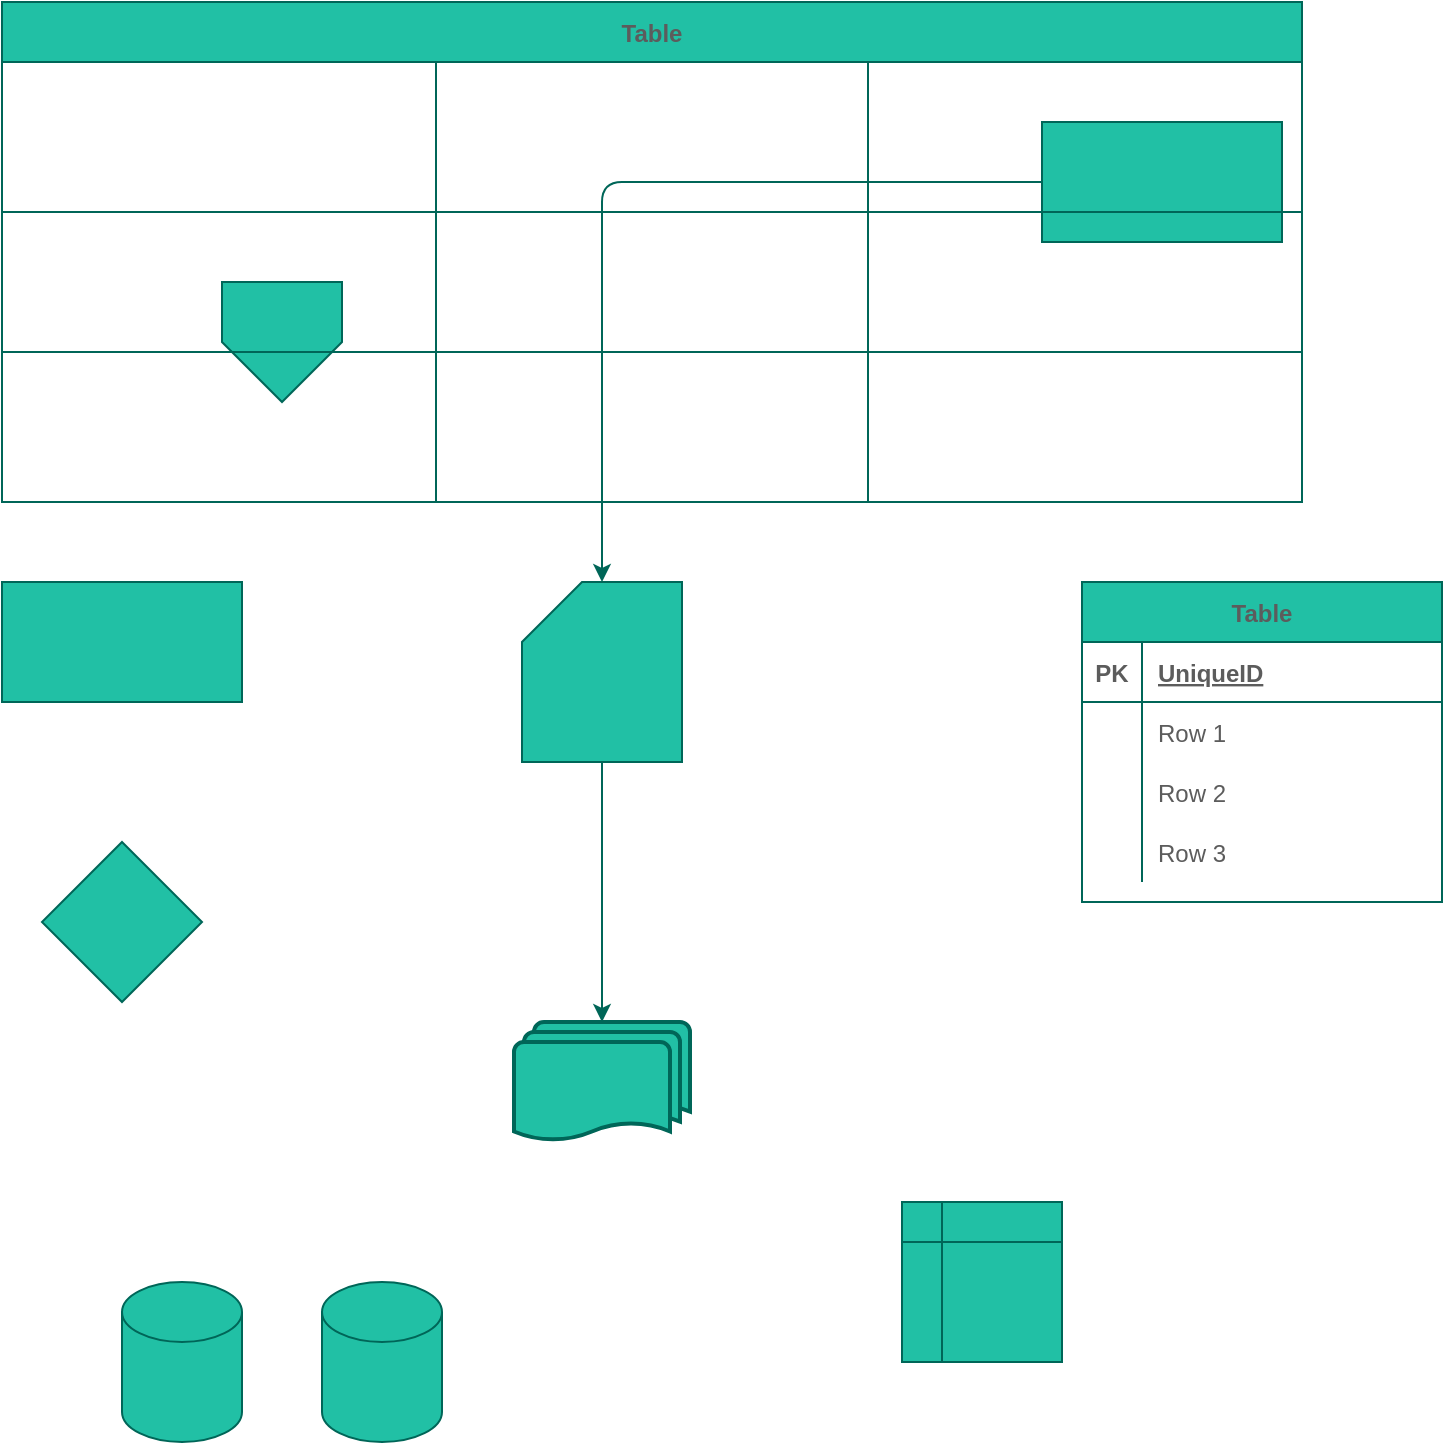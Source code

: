 <mxfile version="14.9.3" type="github">
  <diagram id="9VU5KlYYtJkSXnIe3-1J" name="Page-1">
    <mxGraphModel dx="1298" dy="834" grid="1" gridSize="10" guides="1" tooltips="1" connect="1" arrows="1" fold="1" page="1" pageScale="1" pageWidth="827" pageHeight="1169" math="0" shadow="0">
      <root>
        <mxCell id="0" />
        <mxCell id="1" parent="0" />
        <mxCell id="8QVmMiPseenbbdENvEyn-3" style="edgeStyle=orthogonalEdgeStyle;orthogonalLoop=1;jettySize=auto;html=1;strokeColor=#006658;fontColor=#5C5C5C;" parent="1" source="8QVmMiPseenbbdENvEyn-1" target="8QVmMiPseenbbdENvEyn-2" edge="1">
          <mxGeometry relative="1" as="geometry" />
        </mxCell>
        <mxCell id="8QVmMiPseenbbdENvEyn-1" value="" style="whiteSpace=wrap;html=1;fillColor=#21C0A5;strokeColor=#006658;fontColor=#5C5C5C;" parent="1" vertex="1">
          <mxGeometry x="550" y="90" width="120" height="60" as="geometry" />
        </mxCell>
        <mxCell id="8QVmMiPseenbbdENvEyn-18" style="edgeStyle=orthogonalEdgeStyle;orthogonalLoop=1;jettySize=auto;html=1;entryX=0.5;entryY=0;entryDx=0;entryDy=0;entryPerimeter=0;strokeColor=#006658;fontColor=#5C5C5C;" parent="1" source="8QVmMiPseenbbdENvEyn-2" target="8QVmMiPseenbbdENvEyn-17" edge="1">
          <mxGeometry relative="1" as="geometry" />
        </mxCell>
        <mxCell id="8QVmMiPseenbbdENvEyn-2" value="" style="shape=card;whiteSpace=wrap;html=1;fillColor=#21C0A5;strokeColor=#006658;fontColor=#5C5C5C;" parent="1" vertex="1">
          <mxGeometry x="290" y="320" width="80" height="90" as="geometry" />
        </mxCell>
        <mxCell id="8QVmMiPseenbbdENvEyn-4" value="Table" style="shape=table;startSize=30;container=1;collapsible=1;childLayout=tableLayout;fixedRows=1;rowLines=0;fontStyle=1;align=center;resizeLast=1;fillColor=#21C0A5;strokeColor=#006658;fontColor=#5C5C5C;" parent="1" vertex="1">
          <mxGeometry x="570" y="320" width="180" height="160" as="geometry" />
        </mxCell>
        <mxCell id="8QVmMiPseenbbdENvEyn-5" value="" style="shape=partialRectangle;collapsible=0;dropTarget=0;pointerEvents=0;fillColor=none;top=0;left=0;bottom=1;right=0;points=[[0,0.5],[1,0.5]];portConstraint=eastwest;strokeColor=#006658;fontColor=#5C5C5C;" parent="8QVmMiPseenbbdENvEyn-4" vertex="1">
          <mxGeometry y="30" width="180" height="30" as="geometry" />
        </mxCell>
        <mxCell id="8QVmMiPseenbbdENvEyn-6" value="PK" style="shape=partialRectangle;connectable=0;fillColor=none;top=0;left=0;bottom=0;right=0;fontStyle=1;overflow=hidden;strokeColor=#006658;fontColor=#5C5C5C;" parent="8QVmMiPseenbbdENvEyn-5" vertex="1">
          <mxGeometry width="30" height="30" as="geometry" />
        </mxCell>
        <mxCell id="8QVmMiPseenbbdENvEyn-7" value="UniqueID" style="shape=partialRectangle;connectable=0;fillColor=none;top=0;left=0;bottom=0;right=0;align=left;spacingLeft=6;fontStyle=5;overflow=hidden;strokeColor=#006658;fontColor=#5C5C5C;" parent="8QVmMiPseenbbdENvEyn-5" vertex="1">
          <mxGeometry x="30" width="150" height="30" as="geometry" />
        </mxCell>
        <mxCell id="8QVmMiPseenbbdENvEyn-8" value="" style="shape=partialRectangle;collapsible=0;dropTarget=0;pointerEvents=0;fillColor=none;top=0;left=0;bottom=0;right=0;points=[[0,0.5],[1,0.5]];portConstraint=eastwest;strokeColor=#006658;fontColor=#5C5C5C;" parent="8QVmMiPseenbbdENvEyn-4" vertex="1">
          <mxGeometry y="60" width="180" height="30" as="geometry" />
        </mxCell>
        <mxCell id="8QVmMiPseenbbdENvEyn-9" value="" style="shape=partialRectangle;connectable=0;fillColor=none;top=0;left=0;bottom=0;right=0;editable=1;overflow=hidden;strokeColor=#006658;fontColor=#5C5C5C;" parent="8QVmMiPseenbbdENvEyn-8" vertex="1">
          <mxGeometry width="30" height="30" as="geometry" />
        </mxCell>
        <mxCell id="8QVmMiPseenbbdENvEyn-10" value="Row 1" style="shape=partialRectangle;connectable=0;fillColor=none;top=0;left=0;bottom=0;right=0;align=left;spacingLeft=6;overflow=hidden;strokeColor=#006658;fontColor=#5C5C5C;" parent="8QVmMiPseenbbdENvEyn-8" vertex="1">
          <mxGeometry x="30" width="150" height="30" as="geometry" />
        </mxCell>
        <mxCell id="8QVmMiPseenbbdENvEyn-11" value="" style="shape=partialRectangle;collapsible=0;dropTarget=0;pointerEvents=0;fillColor=none;top=0;left=0;bottom=0;right=0;points=[[0,0.5],[1,0.5]];portConstraint=eastwest;strokeColor=#006658;fontColor=#5C5C5C;" parent="8QVmMiPseenbbdENvEyn-4" vertex="1">
          <mxGeometry y="90" width="180" height="30" as="geometry" />
        </mxCell>
        <mxCell id="8QVmMiPseenbbdENvEyn-12" value="" style="shape=partialRectangle;connectable=0;fillColor=none;top=0;left=0;bottom=0;right=0;editable=1;overflow=hidden;strokeColor=#006658;fontColor=#5C5C5C;" parent="8QVmMiPseenbbdENvEyn-11" vertex="1">
          <mxGeometry width="30" height="30" as="geometry" />
        </mxCell>
        <mxCell id="8QVmMiPseenbbdENvEyn-13" value="Row 2" style="shape=partialRectangle;connectable=0;fillColor=none;top=0;left=0;bottom=0;right=0;align=left;spacingLeft=6;overflow=hidden;strokeColor=#006658;fontColor=#5C5C5C;" parent="8QVmMiPseenbbdENvEyn-11" vertex="1">
          <mxGeometry x="30" width="150" height="30" as="geometry" />
        </mxCell>
        <mxCell id="8QVmMiPseenbbdENvEyn-14" value="" style="shape=partialRectangle;collapsible=0;dropTarget=0;pointerEvents=0;fillColor=none;top=0;left=0;bottom=0;right=0;points=[[0,0.5],[1,0.5]];portConstraint=eastwest;strokeColor=#006658;fontColor=#5C5C5C;" parent="8QVmMiPseenbbdENvEyn-4" vertex="1">
          <mxGeometry y="120" width="180" height="30" as="geometry" />
        </mxCell>
        <mxCell id="8QVmMiPseenbbdENvEyn-15" value="" style="shape=partialRectangle;connectable=0;fillColor=none;top=0;left=0;bottom=0;right=0;editable=1;overflow=hidden;strokeColor=#006658;fontColor=#5C5C5C;" parent="8QVmMiPseenbbdENvEyn-14" vertex="1">
          <mxGeometry width="30" height="30" as="geometry" />
        </mxCell>
        <mxCell id="8QVmMiPseenbbdENvEyn-16" value="Row 3" style="shape=partialRectangle;connectable=0;fillColor=none;top=0;left=0;bottom=0;right=0;align=left;spacingLeft=6;overflow=hidden;strokeColor=#006658;fontColor=#5C5C5C;" parent="8QVmMiPseenbbdENvEyn-14" vertex="1">
          <mxGeometry x="30" width="150" height="30" as="geometry" />
        </mxCell>
        <mxCell id="8QVmMiPseenbbdENvEyn-17" value="" style="strokeWidth=2;html=1;shape=mxgraph.flowchart.multi-document;whiteSpace=wrap;fillColor=#21C0A5;strokeColor=#006658;fontColor=#5C5C5C;" parent="1" vertex="1">
          <mxGeometry x="286" y="540" width="88" height="60" as="geometry" />
        </mxCell>
        <mxCell id="8QVmMiPseenbbdENvEyn-19" value="" style="verticalLabelPosition=bottom;verticalAlign=top;html=1;shape=offPageConnector;size=0.5;fillColor=#21C0A5;strokeColor=#006658;fontColor=#5C5C5C;" parent="1" vertex="1">
          <mxGeometry x="140" y="170" width="60" height="60" as="geometry" />
        </mxCell>
        <mxCell id="8QVmMiPseenbbdENvEyn-20" value="Table" style="shape=table;startSize=30;container=1;collapsible=0;childLayout=tableLayout;fontStyle=1;align=center;pointerEvents=1;fillColor=#21C0A5;strokeColor=#006658;fontColor=#5C5C5C;" parent="1" vertex="1">
          <mxGeometry x="30" y="30" width="650" height="250" as="geometry" />
        </mxCell>
        <mxCell id="8QVmMiPseenbbdENvEyn-21" value="" style="shape=partialRectangle;html=1;whiteSpace=wrap;collapsible=0;dropTarget=0;pointerEvents=0;fillColor=none;top=0;left=0;bottom=0;right=0;points=[[0,0.5],[1,0.5]];portConstraint=eastwest;strokeColor=#006658;fontColor=#5C5C5C;" parent="8QVmMiPseenbbdENvEyn-20" vertex="1">
          <mxGeometry y="30" width="650" height="75" as="geometry" />
        </mxCell>
        <mxCell id="8QVmMiPseenbbdENvEyn-22" value="" style="shape=partialRectangle;html=1;whiteSpace=wrap;connectable=0;fillColor=none;top=0;left=0;bottom=0;right=0;overflow=hidden;pointerEvents=1;strokeColor=#006658;fontColor=#5C5C5C;" parent="8QVmMiPseenbbdENvEyn-21" vertex="1">
          <mxGeometry width="217" height="75" as="geometry" />
        </mxCell>
        <mxCell id="8QVmMiPseenbbdENvEyn-23" value="" style="shape=partialRectangle;html=1;whiteSpace=wrap;connectable=0;fillColor=none;top=0;left=0;bottom=0;right=0;overflow=hidden;pointerEvents=1;strokeColor=#006658;fontColor=#5C5C5C;" parent="8QVmMiPseenbbdENvEyn-21" vertex="1">
          <mxGeometry x="217" width="216" height="75" as="geometry" />
        </mxCell>
        <mxCell id="8QVmMiPseenbbdENvEyn-24" value="" style="shape=partialRectangle;html=1;whiteSpace=wrap;connectable=0;fillColor=none;top=0;left=0;bottom=0;right=0;overflow=hidden;pointerEvents=1;strokeColor=#006658;fontColor=#5C5C5C;" parent="8QVmMiPseenbbdENvEyn-21" vertex="1">
          <mxGeometry x="433" width="217" height="75" as="geometry" />
        </mxCell>
        <mxCell id="8QVmMiPseenbbdENvEyn-25" value="" style="shape=partialRectangle;html=1;whiteSpace=wrap;collapsible=0;dropTarget=0;pointerEvents=0;fillColor=none;top=0;left=0;bottom=0;right=0;points=[[0,0.5],[1,0.5]];portConstraint=eastwest;strokeColor=#006658;fontColor=#5C5C5C;" parent="8QVmMiPseenbbdENvEyn-20" vertex="1">
          <mxGeometry y="105" width="650" height="70" as="geometry" />
        </mxCell>
        <mxCell id="8QVmMiPseenbbdENvEyn-26" value="" style="shape=partialRectangle;html=1;whiteSpace=wrap;connectable=0;fillColor=none;top=0;left=0;bottom=0;right=0;overflow=hidden;pointerEvents=1;strokeColor=#006658;fontColor=#5C5C5C;" parent="8QVmMiPseenbbdENvEyn-25" vertex="1">
          <mxGeometry width="217" height="70" as="geometry" />
        </mxCell>
        <mxCell id="8QVmMiPseenbbdENvEyn-27" value="" style="shape=partialRectangle;html=1;whiteSpace=wrap;connectable=0;fillColor=none;top=0;left=0;bottom=0;right=0;overflow=hidden;pointerEvents=1;strokeColor=#006658;fontColor=#5C5C5C;" parent="8QVmMiPseenbbdENvEyn-25" vertex="1">
          <mxGeometry x="217" width="216" height="70" as="geometry" />
        </mxCell>
        <mxCell id="8QVmMiPseenbbdENvEyn-28" value="" style="shape=partialRectangle;html=1;whiteSpace=wrap;connectable=0;fillColor=none;top=0;left=0;bottom=0;right=0;overflow=hidden;pointerEvents=1;strokeColor=#006658;fontColor=#5C5C5C;" parent="8QVmMiPseenbbdENvEyn-25" vertex="1">
          <mxGeometry x="433" width="217" height="70" as="geometry" />
        </mxCell>
        <mxCell id="8QVmMiPseenbbdENvEyn-29" value="" style="shape=partialRectangle;html=1;whiteSpace=wrap;collapsible=0;dropTarget=0;pointerEvents=0;fillColor=none;top=0;left=0;bottom=0;right=0;points=[[0,0.5],[1,0.5]];portConstraint=eastwest;strokeColor=#006658;fontColor=#5C5C5C;" parent="8QVmMiPseenbbdENvEyn-20" vertex="1">
          <mxGeometry y="175" width="650" height="75" as="geometry" />
        </mxCell>
        <mxCell id="8QVmMiPseenbbdENvEyn-30" value="" style="shape=partialRectangle;html=1;whiteSpace=wrap;connectable=0;fillColor=none;top=0;left=0;bottom=0;right=0;overflow=hidden;pointerEvents=1;strokeColor=#006658;fontColor=#5C5C5C;" parent="8QVmMiPseenbbdENvEyn-29" vertex="1">
          <mxGeometry width="217" height="75" as="geometry" />
        </mxCell>
        <mxCell id="8QVmMiPseenbbdENvEyn-31" value="" style="shape=partialRectangle;html=1;whiteSpace=wrap;connectable=0;fillColor=none;top=0;left=0;bottom=0;right=0;overflow=hidden;pointerEvents=1;strokeColor=#006658;fontColor=#5C5C5C;" parent="8QVmMiPseenbbdENvEyn-29" vertex="1">
          <mxGeometry x="217" width="216" height="75" as="geometry" />
        </mxCell>
        <mxCell id="8QVmMiPseenbbdENvEyn-32" value="" style="shape=partialRectangle;html=1;whiteSpace=wrap;connectable=0;fillColor=none;top=0;left=0;bottom=0;right=0;overflow=hidden;pointerEvents=1;strokeColor=#006658;fontColor=#5C5C5C;" parent="8QVmMiPseenbbdENvEyn-29" vertex="1">
          <mxGeometry x="433" width="217" height="75" as="geometry" />
        </mxCell>
        <mxCell id="8QVmMiPseenbbdENvEyn-33" value="" style="whiteSpace=wrap;html=1;fillColor=#21C0A5;strokeColor=#006658;fontColor=#5C5C5C;" parent="1" vertex="1">
          <mxGeometry x="30" y="320" width="120" height="60" as="geometry" />
        </mxCell>
        <mxCell id="8QVmMiPseenbbdENvEyn-34" value="" style="rhombus;whiteSpace=wrap;html=1;fillColor=#21C0A5;strokeColor=#006658;fontColor=#5C5C5C;" parent="1" vertex="1">
          <mxGeometry x="50" y="450" width="80" height="80" as="geometry" />
        </mxCell>
        <mxCell id="8QVmMiPseenbbdENvEyn-35" value="" style="shape=cylinder3;whiteSpace=wrap;html=1;boundedLbl=1;backgroundOutline=1;size=15;fillColor=#21C0A5;strokeColor=#006658;fontColor=#5C5C5C;" parent="1" vertex="1">
          <mxGeometry x="90" y="670" width="60" height="80" as="geometry" />
        </mxCell>
        <mxCell id="8QVmMiPseenbbdENvEyn-36" value="" style="shape=cylinder3;whiteSpace=wrap;html=1;boundedLbl=1;backgroundOutline=1;size=15;fillColor=#21C0A5;strokeColor=#006658;fontColor=#5C5C5C;" parent="1" vertex="1">
          <mxGeometry x="190" y="670" width="60" height="80" as="geometry" />
        </mxCell>
        <mxCell id="8QVmMiPseenbbdENvEyn-37" value="" style="shape=internalStorage;whiteSpace=wrap;html=1;backgroundOutline=1;fillColor=#21C0A5;strokeColor=#006658;fontColor=#5C5C5C;" parent="1" vertex="1">
          <mxGeometry x="480" y="630" width="80" height="80" as="geometry" />
        </mxCell>
      </root>
    </mxGraphModel>
  </diagram>
</mxfile>
